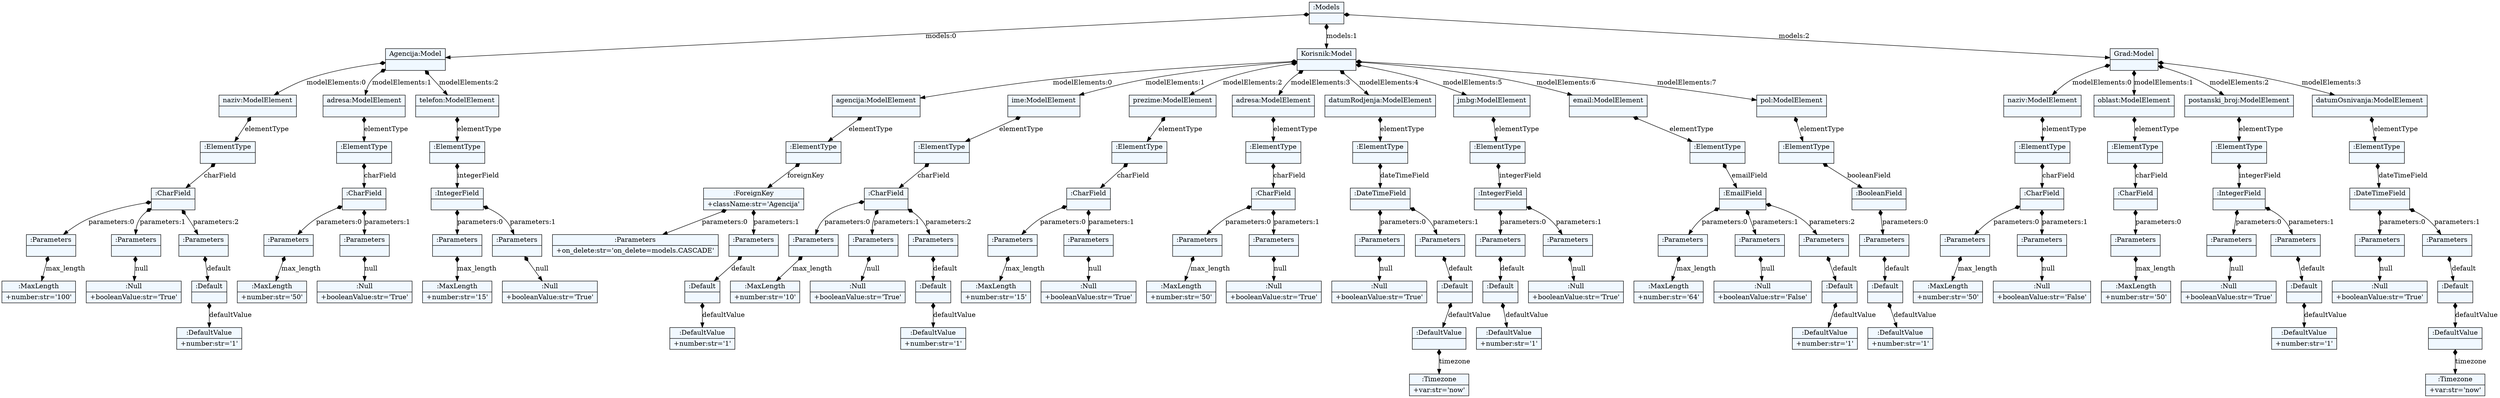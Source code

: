 
    digraph xtext {
    fontname = "Bitstream Vera Sans"
    fontsize = 8
    node[
        shape=record,
        style=filled,
        fillcolor=aliceblue
    ]
    nodesep = 0.3
    edge[dir=black,arrowtail=empty]


1758351761248 -> 1758351771296 [label="models:0" arrowtail=diamond dir=both]
1758351771296 -> 1758351771632 [label="modelElements:0" arrowtail=diamond dir=both]
1758351771632 -> 1758351772136 [label="elementType" arrowtail=diamond dir=both]
1758351772136 -> 1758351772024 [label="charField" arrowtail=diamond dir=both]
1758351772024 -> 1758351772416 [label="parameters:0" arrowtail=diamond dir=both]
1758351772416 -> 1758351772528 [label="max_length" arrowtail=diamond dir=both]
1758351772528[label="{:MaxLength|+number:str='100'\l}"]
1758351772416[label="{:Parameters|}"]
1758351772024 -> 1758351772472 [label="parameters:1" arrowtail=diamond dir=both]
1758351772472 -> 1758351772640 [label="null" arrowtail=diamond dir=both]
1758351772640[label="{:Null|+booleanValue:str='True'\l}"]
1758351772472[label="{:Parameters|}"]
1758351772024 -> 1758351772584 [label="parameters:2" arrowtail=diamond dir=both]
1758351772584 -> 1758351772696 [label="default" arrowtail=diamond dir=both]
1758351772696 -> 1758351772920 [label="defaultValue" arrowtail=diamond dir=both]
1758351772920[label="{:DefaultValue|+number:str='1'\l}"]
1758351772696[label="{:Default|}"]
1758351772584[label="{:Parameters|}"]
1758351772024[label="{:CharField|}"]
1758351772136[label="{:ElementType|}"]
1758351771632[label="{naziv:ModelElement|}"]
1758351771296 -> 1758351771800 [label="modelElements:1" arrowtail=diamond dir=both]
1758351771800 -> 1758351772248 [label="elementType" arrowtail=diamond dir=both]
1758351772248 -> 1758351772360 [label="charField" arrowtail=diamond dir=both]
1758351772360 -> 1758351772976 [label="parameters:0" arrowtail=diamond dir=both]
1758351772976 -> 1758351773144 [label="max_length" arrowtail=diamond dir=both]
1758351773144[label="{:MaxLength|+number:str='50'\l}"]
1758351772976[label="{:Parameters|}"]
1758351772360 -> 1758351773032 [label="parameters:1" arrowtail=diamond dir=both]
1758351773032 -> 1758351773200 [label="null" arrowtail=diamond dir=both]
1758351773200[label="{:Null|+booleanValue:str='True'\l}"]
1758351773032[label="{:Parameters|}"]
1758351772360[label="{:CharField|}"]
1758351772248[label="{:ElementType|}"]
1758351771800[label="{adresa:ModelElement|}"]
1758351771296 -> 1758351772080 [label="modelElements:2" arrowtail=diamond dir=both]
1758351772080 -> 1758351772752 [label="elementType" arrowtail=diamond dir=both]
1758351772752 -> 1758351772808 [label="integerField" arrowtail=diamond dir=both]
1758351772808 -> 1758351773424 [label="parameters:0" arrowtail=diamond dir=both]
1758351773424 -> 1758351773480 [label="max_length" arrowtail=diamond dir=both]
1758351773480[label="{:MaxLength|+number:str='15'\l}"]
1758351773424[label="{:Parameters|}"]
1758351772808 -> 1758351773368 [label="parameters:1" arrowtail=diamond dir=both]
1758351773368 -> 1758351773592 [label="null" arrowtail=diamond dir=both]
1758351773592[label="{:Null|+booleanValue:str='True'\l}"]
1758351773368[label="{:Parameters|}"]
1758351772808[label="{:IntegerField|}"]
1758351772752[label="{:ElementType|}"]
1758351772080[label="{telefon:ModelElement|}"]
1758351771296[label="{Agencija:Model|}"]
1758351761248 -> 1758351771856 [label="models:1" arrowtail=diamond dir=both]
1758351771856 -> 1758351772192 [label="modelElements:0" arrowtail=diamond dir=both]
1758351772192 -> 1758351773312 [label="elementType" arrowtail=diamond dir=both]
1758351773312 -> 1758351773536 [label="foreignKey" arrowtail=diamond dir=both]
1758351773536 -> 1758351831224 [label="parameters:0" arrowtail=diamond dir=both]
1758351831224[label="{:Parameters|+on_delete:str='on_delete=models.CASCADE'\l}"]
1758351773536 -> 1758351831280 [label="parameters:1" arrowtail=diamond dir=both]
1758351831280 -> 1758351831336 [label="default" arrowtail=diamond dir=both]
1758351831336 -> 1758351831560 [label="defaultValue" arrowtail=diamond dir=both]
1758351831560[label="{:DefaultValue|+number:str='1'\l}"]
1758351831336[label="{:Default|}"]
1758351831280[label="{:Parameters|}"]
1758351773536[label="{:ForeignKey|+className:str='Agencija'\l}"]
1758351773312[label="{:ElementType|}"]
1758351772192[label="{agencija:ModelElement|}"]
1758351771856 -> 1758351772864 [label="modelElements:1" arrowtail=diamond dir=both]
1758351772864 -> 1758351773648 [label="elementType" arrowtail=diamond dir=both]
1758351773648 -> 1758351831168 [label="charField" arrowtail=diamond dir=both]
1758351831168 -> 1758351831616 [label="parameters:0" arrowtail=diamond dir=both]
1758351831616 -> 1758351831784 [label="max_length" arrowtail=diamond dir=both]
1758351831784[label="{:MaxLength|+number:str='10'\l}"]
1758351831616[label="{:Parameters|}"]
1758351831168 -> 1758351831672 [label="parameters:1" arrowtail=diamond dir=both]
1758351831672 -> 1758351831840 [label="null" arrowtail=diamond dir=both]
1758351831840[label="{:Null|+booleanValue:str='True'\l}"]
1758351831672[label="{:Parameters|}"]
1758351831168 -> 1758351831728 [label="parameters:2" arrowtail=diamond dir=both]
1758351831728 -> 1758351831896 [label="default" arrowtail=diamond dir=both]
1758351831896 -> 1758351832120 [label="defaultValue" arrowtail=diamond dir=both]
1758351832120[label="{:DefaultValue|+number:str='1'\l}"]
1758351831896[label="{:Default|}"]
1758351831728[label="{:Parameters|}"]
1758351831168[label="{:CharField|}"]
1758351773648[label="{:ElementType|}"]
1758351772864[label="{ime:ModelElement|}"]
1758351771856 -> 1758351773088 [label="modelElements:2" arrowtail=diamond dir=both]
1758351773088 -> 1758351831392 [label="elementType" arrowtail=diamond dir=both]
1758351831392 -> 1758351831504 [label="charField" arrowtail=diamond dir=both]
1758351831504 -> 1758351832176 [label="parameters:0" arrowtail=diamond dir=both]
1758351832176 -> 1758351832344 [label="max_length" arrowtail=diamond dir=both]
1758351832344[label="{:MaxLength|+number:str='15'\l}"]
1758351832176[label="{:Parameters|}"]
1758351831504 -> 1758351832232 [label="parameters:1" arrowtail=diamond dir=both]
1758351832232 -> 1758351832400 [label="null" arrowtail=diamond dir=both]
1758351832400[label="{:Null|+booleanValue:str='True'\l}"]
1758351832232[label="{:Parameters|}"]
1758351831504[label="{:CharField|}"]
1758351831392[label="{:ElementType|}"]
1758351773088[label="{prezime:ModelElement|}"]
1758351771856 -> 1758351773256 [label="modelElements:3" arrowtail=diamond dir=both]
1758351773256 -> 1758351831952 [label="elementType" arrowtail=diamond dir=both]
1758351831952 -> 1758351832008 [label="charField" arrowtail=diamond dir=both]
1758351832008 -> 1758351832624 [label="parameters:0" arrowtail=diamond dir=both]
1758351832624 -> 1758351832680 [label="max_length" arrowtail=diamond dir=both]
1758351832680[label="{:MaxLength|+number:str='50'\l}"]
1758351832624[label="{:Parameters|}"]
1758351832008 -> 1758351832568 [label="parameters:1" arrowtail=diamond dir=both]
1758351832568 -> 1758351832792 [label="null" arrowtail=diamond dir=both]
1758351832792[label="{:Null|+booleanValue:str='True'\l}"]
1758351832568[label="{:Parameters|}"]
1758351832008[label="{:CharField|}"]
1758351831952[label="{:ElementType|}"]
1758351773256[label="{adresa:ModelElement|}"]
1758351771856 -> 1758351831112 [label="modelElements:4" arrowtail=diamond dir=both]
1758351831112 -> 1758351832288 [label="elementType" arrowtail=diamond dir=both]
1758351832288 -> 1758351832456 [label="dateTimeField" arrowtail=diamond dir=both]
1758351832456 -> 1758351833016 [label="parameters:0" arrowtail=diamond dir=both]
1758351833016 -> 1758351833072 [label="null" arrowtail=diamond dir=both]
1758351833072[label="{:Null|+booleanValue:str='True'\l}"]
1758351833016[label="{:Parameters|}"]
1758351832456 -> 1758351832960 [label="parameters:1" arrowtail=diamond dir=both]
1758351832960 -> 1758351833184 [label="default" arrowtail=diamond dir=both]
1758351833184 -> 1758351833352 [label="defaultValue" arrowtail=diamond dir=both]
1758351833352 -> 1758351833520 [label="timezone" arrowtail=diamond dir=both]
1758351833520[label="{:Timezone|+var:str='now'\l}"]
1758351833352[label="{:DefaultValue|}"]
1758351833184[label="{:Default|}"]
1758351832960[label="{:Parameters|}"]
1758351832456[label="{:DateTimeField|}"]
1758351832288[label="{:ElementType|}"]
1758351831112[label="{datumRodjenja:ModelElement|}"]
1758351771856 -> 1758351831448 [label="modelElements:5" arrowtail=diamond dir=both]
1758351831448 -> 1758351832736 [label="elementType" arrowtail=diamond dir=both]
1758351832736 -> 1758351832848 [label="integerField" arrowtail=diamond dir=both]
1758351832848 -> 1758351833408 [label="parameters:0" arrowtail=diamond dir=both]
1758351833408 -> 1758351833576 [label="default" arrowtail=diamond dir=both]
1758351833576 -> 1758351833688 [label="defaultValue" arrowtail=diamond dir=both]
1758351833688[label="{:DefaultValue|+number:str='1'\l}"]
1758351833576[label="{:Default|}"]
1758351833408[label="{:Parameters|}"]
1758351832848 -> 1758351833464 [label="parameters:1" arrowtail=diamond dir=both]
1758351833464 -> 1758351833744 [label="null" arrowtail=diamond dir=both]
1758351833744[label="{:Null|+booleanValue:str='True'\l}"]
1758351833464[label="{:Parameters|}"]
1758351832848[label="{:IntegerField|}"]
1758351832736[label="{:ElementType|}"]
1758351831448[label="{jmbg:ModelElement|}"]
1758351771856 -> 1758351832064 [label="modelElements:6" arrowtail=diamond dir=both]
1758351832064 -> 1758351833128 [label="elementType" arrowtail=diamond dir=both]
1758351833128 -> 1758351833240 [label="emailField" arrowtail=diamond dir=both]
1758351833240 -> 1758351833912 [label="parameters:0" arrowtail=diamond dir=both]
1758351833912 -> 1758351834024 [label="max_length" arrowtail=diamond dir=both]
1758351834024[label="{:MaxLength|+number:str='64'\l}"]
1758351833912[label="{:Parameters|}"]
1758351833240 -> 1758351833968 [label="parameters:1" arrowtail=diamond dir=both]
1758351833968 -> 1758351834136 [label="null" arrowtail=diamond dir=both]
1758351834136[label="{:Null|+booleanValue:str='False'\l}"]
1758351833968[label="{:Parameters|}"]
1758351833240 -> 1758351834080 [label="parameters:2" arrowtail=diamond dir=both]
1758351834080 -> 1758351834192 [label="default" arrowtail=diamond dir=both]
1758351834192 -> 1758351834416 [label="defaultValue" arrowtail=diamond dir=both]
1758351834416[label="{:DefaultValue|+number:str='1'\l}"]
1758351834192[label="{:Default|}"]
1758351834080[label="{:Parameters|}"]
1758351833240[label="{:EmailField|}"]
1758351833128[label="{:ElementType|}"]
1758351832064[label="{email:ModelElement|}"]
1758351771856 -> 1758351832512 [label="modelElements:7" arrowtail=diamond dir=both]
1758351832512 -> 1758351833632 [label="elementType" arrowtail=diamond dir=both]
1758351833632 -> 1758351833856 [label="booleanField" arrowtail=diamond dir=both]
1758351833856 -> 1758351834472 [label="parameters:0" arrowtail=diamond dir=both]
1758351834472 -> 1758351834640 [label="default" arrowtail=diamond dir=both]
1758351834640 -> 1758351834752 [label="defaultValue" arrowtail=diamond dir=both]
1758351834752[label="{:DefaultValue|+number:str='1'\l}"]
1758351834640[label="{:Default|}"]
1758351834472[label="{:Parameters|}"]
1758351833856[label="{:BooleanField|}"]
1758351833632[label="{:ElementType|}"]
1758351832512[label="{pol:ModelElement|}"]
1758351771856[label="{Korisnik:Model|}"]
1758351761248 -> 1758351771688 [label="models:2" arrowtail=diamond dir=both]
1758351771688 -> 1758351832904 [label="modelElements:0" arrowtail=diamond dir=both]
1758351832904 -> 1758351834360 [label="elementType" arrowtail=diamond dir=both]
1758351834360 -> 1758351834528 [label="charField" arrowtail=diamond dir=both]
1758351834528 -> 1758351834864 [label="parameters:0" arrowtail=diamond dir=both]
1758351834864 -> 1758351834920 [label="max_length" arrowtail=diamond dir=both]
1758351834920[label="{:MaxLength|+number:str='50'\l}"]
1758351834864[label="{:Parameters|}"]
1758351834528 -> 1758351834976 [label="parameters:1" arrowtail=diamond dir=both]
1758351834976 -> 1758351835088 [label="null" arrowtail=diamond dir=both]
1758351835088[label="{:Null|+booleanValue:str='False'\l}"]
1758351834976[label="{:Parameters|}"]
1758351834528[label="{:CharField|}"]
1758351834360[label="{:ElementType|}"]
1758351832904[label="{naziv:ModelElement|}"]
1758351771688 -> 1758351833800 [label="modelElements:1" arrowtail=diamond dir=both]
1758351833800 -> 1758351834584 [label="elementType" arrowtail=diamond dir=both]
1758351834584 -> 1758351834808 [label="charField" arrowtail=diamond dir=both]
1758351834808 -> 1758351839416 [label="parameters:0" arrowtail=diamond dir=both]
1758351839416 -> 1758351839528 [label="max_length" arrowtail=diamond dir=both]
1758351839528[label="{:MaxLength|+number:str='50'\l}"]
1758351839416[label="{:Parameters|}"]
1758351834808[label="{:CharField|}"]
1758351834584[label="{:ElementType|}"]
1758351833800[label="{oblast:ModelElement|}"]
1758351771688 -> 1758351834248 [label="modelElements:2" arrowtail=diamond dir=both]
1758351834248 -> 1758351835032 [label="elementType" arrowtail=diamond dir=both]
1758351835032 -> 1758351839360 [label="integerField" arrowtail=diamond dir=both]
1758351839360 -> 1758351839752 [label="parameters:0" arrowtail=diamond dir=both]
1758351839752 -> 1758351839808 [label="null" arrowtail=diamond dir=both]
1758351839808[label="{:Null|+booleanValue:str='True'\l}"]
1758351839752[label="{:Parameters|}"]
1758351839360 -> 1758351839696 [label="parameters:1" arrowtail=diamond dir=both]
1758351839696 -> 1758351839920 [label="default" arrowtail=diamond dir=both]
1758351839920 -> 1758351840088 [label="defaultValue" arrowtail=diamond dir=both]
1758351840088[label="{:DefaultValue|+number:str='1'\l}"]
1758351839920[label="{:Default|}"]
1758351839696[label="{:Parameters|}"]
1758351839360[label="{:IntegerField|}"]
1758351835032[label="{:ElementType|}"]
1758351834248[label="{postanski_broj:ModelElement|}"]
1758351771688 -> 1758351834304 [label="modelElements:3" arrowtail=diamond dir=both]
1758351834304 -> 1758351839472 [label="elementType" arrowtail=diamond dir=both]
1758351839472 -> 1758351839640 [label="dateTimeField" arrowtail=diamond dir=both]
1758351839640 -> 1758351840144 [label="parameters:0" arrowtail=diamond dir=both]
1758351840144 -> 1758351840312 [label="null" arrowtail=diamond dir=both]
1758351840312[label="{:Null|+booleanValue:str='True'\l}"]
1758351840144[label="{:Parameters|}"]
1758351839640 -> 1758351840200 [label="parameters:1" arrowtail=diamond dir=both]
1758351840200 -> 1758351840368 [label="default" arrowtail=diamond dir=both]
1758351840368 -> 1758351840536 [label="defaultValue" arrowtail=diamond dir=both]
1758351840536 -> 1758351840704 [label="timezone" arrowtail=diamond dir=both]
1758351840704[label="{:Timezone|+var:str='now'\l}"]
1758351840536[label="{:DefaultValue|}"]
1758351840368[label="{:Default|}"]
1758351840200[label="{:Parameters|}"]
1758351839640[label="{:DateTimeField|}"]
1758351839472[label="{:ElementType|}"]
1758351834304[label="{datumOsnivanja:ModelElement|}"]
1758351771688[label="{Grad:Model|}"]
1758351761248[label="{:Models|}"]

}

